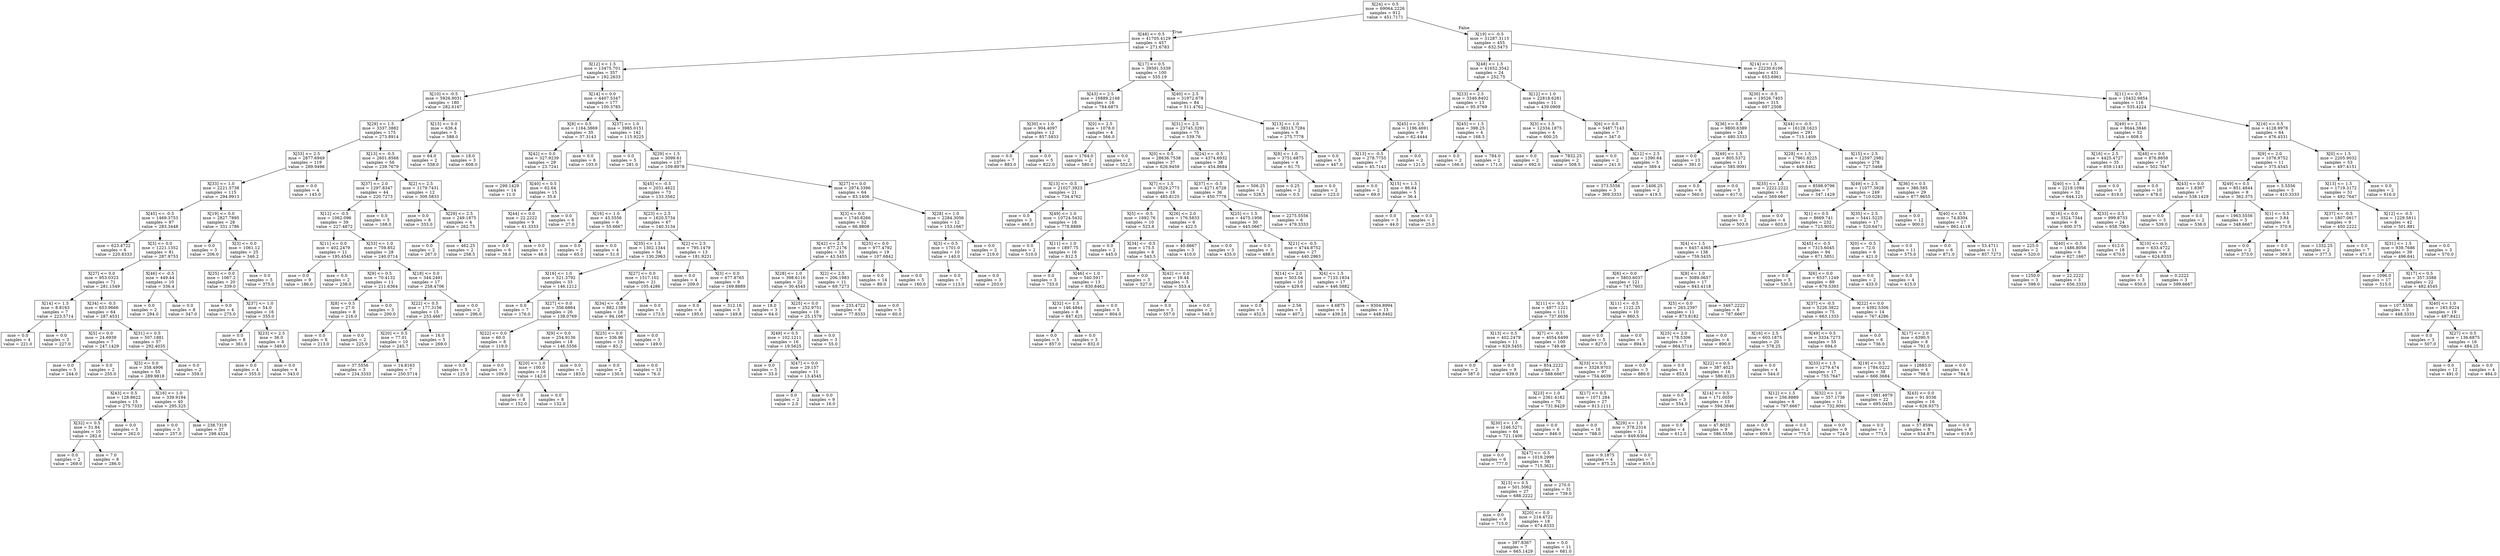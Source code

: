 digraph Tree {
node [shape=box] ;
0 [label="X[24] <= 0.5\nmse = 69064.2226\nsamples = 912\nvalue = 451.7171"] ;
1 [label="X[48] <= 0.5\nmse = 41705.4129\nsamples = 457\nvalue = 271.6783"] ;
0 -> 1 [labeldistance=2.5, labelangle=45, headlabel="True"] ;
2 [label="X[12] <= 1.5\nmse = 13475.701\nsamples = 357\nvalue = 192.2633"] ;
1 -> 2 ;
3 [label="X[10] <= -0.5\nmse = 5926.9031\nsamples = 180\nvalue = 282.6167"] ;
2 -> 3 ;
4 [label="X[29] <= 1.5\nmse = 3337.3882\nsamples = 175\nvalue = 273.8914"] ;
3 -> 4 ;
5 [label="X[33] <= 2.5\nmse = 2877.6949\nsamples = 119\nvalue = 289.9496"] ;
4 -> 5 ;
6 [label="X[33] <= 1.0\nmse = 2221.5738\nsamples = 115\nvalue = 294.9913"] ;
5 -> 6 ;
7 [label="X[45] <= -0.5\nmse = 1469.3753\nsamples = 87\nvalue = 283.3448"] ;
6 -> 7 ;
8 [label="mse = 623.4722\nsamples = 6\nvalue = 220.8333"] ;
7 -> 8 ;
9 [label="X[3] <= 0.0\nmse = 1221.1352\nsamples = 81\nvalue = 287.9753"] ;
7 -> 9 ;
10 [label="X[27] <= 0.0\nmse = 953.0323\nsamples = 71\nvalue = 281.1549"] ;
9 -> 10 ;
11 [label="X[14] <= 1.5\nmse = 8.8163\nsamples = 7\nvalue = 223.5714"] ;
10 -> 11 ;
12 [label="mse = 0.0\nsamples = 4\nvalue = 221.0"] ;
11 -> 12 ;
13 [label="mse = 0.0\nsamples = 3\nvalue = 227.0"] ;
11 -> 13 ;
14 [label="X[34] <= -0.5\nmse = 653.9666\nsamples = 64\nvalue = 287.4531"] ;
10 -> 14 ;
15 [label="X[5] <= 0.0\nmse = 24.6939\nsamples = 7\nvalue = 247.1429"] ;
14 -> 15 ;
16 [label="mse = 0.0\nsamples = 5\nvalue = 244.0"] ;
15 -> 16 ;
17 [label="mse = 0.0\nsamples = 2\nvalue = 255.0"] ;
15 -> 17 ;
18 [label="X[31] <= 0.5\nmse = 507.1881\nsamples = 57\nvalue = 292.4035"] ;
14 -> 18 ;
19 [label="X[5] <= 0.0\nmse = 358.4906\nsamples = 55\nvalue = 289.9818"] ;
18 -> 19 ;
20 [label="X[43] <= 0.5\nmse = 128.8622\nsamples = 15\nvalue = 275.7333"] ;
19 -> 20 ;
21 [label="X[32] <= 0.5\nmse = 51.84\nsamples = 10\nvalue = 282.6"] ;
20 -> 21 ;
22 [label="mse = 0.0\nsamples = 2\nvalue = 269.0"] ;
21 -> 22 ;
23 [label="mse = 7.0\nsamples = 8\nvalue = 286.0"] ;
21 -> 23 ;
24 [label="mse = 0.0\nsamples = 5\nvalue = 262.0"] ;
20 -> 24 ;
25 [label="X[16] <= 1.0\nmse = 339.9194\nsamples = 40\nvalue = 295.325"] ;
19 -> 25 ;
26 [label="mse = 0.0\nsamples = 3\nvalue = 257.0"] ;
25 -> 26 ;
27 [label="mse = 238.7319\nsamples = 37\nvalue = 298.4324"] ;
25 -> 27 ;
28 [label="mse = 0.0\nsamples = 2\nvalue = 359.0"] ;
18 -> 28 ;
29 [label="X[46] <= -0.5\nmse = 449.44\nsamples = 10\nvalue = 336.4"] ;
9 -> 29 ;
30 [label="mse = 0.0\nsamples = 2\nvalue = 294.0"] ;
29 -> 30 ;
31 [label="mse = 0.0\nsamples = 8\nvalue = 347.0"] ;
29 -> 31 ;
32 [label="X[19] <= 0.0\nmse = 2827.7895\nsamples = 28\nvalue = 331.1786"] ;
6 -> 32 ;
33 [label="mse = 0.0\nsamples = 3\nvalue = 206.0"] ;
32 -> 33 ;
34 [label="X[3] <= 0.0\nmse = 1061.12\nsamples = 25\nvalue = 346.2"] ;
32 -> 34 ;
35 [label="X[25] <= 0.0\nmse = 1067.2\nsamples = 20\nvalue = 339.0"] ;
34 -> 35 ;
36 [label="mse = 0.0\nsamples = 4\nvalue = 275.0"] ;
35 -> 36 ;
37 [label="X[37] <= 1.0\nmse = 54.0\nsamples = 16\nvalue = 355.0"] ;
35 -> 37 ;
38 [label="mse = 0.0\nsamples = 8\nvalue = 361.0"] ;
37 -> 38 ;
39 [label="X[23] <= 2.5\nmse = 36.0\nsamples = 8\nvalue = 349.0"] ;
37 -> 39 ;
40 [label="mse = 0.0\nsamples = 4\nvalue = 355.0"] ;
39 -> 40 ;
41 [label="mse = 0.0\nsamples = 4\nvalue = 343.0"] ;
39 -> 41 ;
42 [label="mse = 0.0\nsamples = 5\nvalue = 375.0"] ;
34 -> 42 ;
43 [label="mse = 0.0\nsamples = 4\nvalue = 145.0"] ;
5 -> 43 ;
44 [label="X[13] <= -0.5\nmse = 2601.8568\nsamples = 56\nvalue = 239.7679"] ;
4 -> 44 ;
45 [label="X[37] <= 2.0\nmse = 1297.8347\nsamples = 44\nvalue = 220.7273"] ;
44 -> 45 ;
46 [label="X[12] <= -0.5\nmse = 1062.096\nsamples = 39\nvalue = 227.4872"] ;
45 -> 46 ;
47 [label="X[11] <= 0.0\nmse = 402.2479\nsamples = 11\nvalue = 195.4545"] ;
46 -> 47 ;
48 [label="mse = 0.0\nsamples = 9\nvalue = 186.0"] ;
47 -> 48 ;
49 [label="mse = 0.0\nsamples = 2\nvalue = 238.0"] ;
47 -> 49 ;
50 [label="X[33] <= 1.0\nmse = 759.852\nsamples = 28\nvalue = 240.0714"] ;
46 -> 50 ;
51 [label="X[9] <= 0.5\nmse = 70.4132\nsamples = 11\nvalue = 211.6364"] ;
50 -> 51 ;
52 [label="X[8] <= 0.5\nmse = 27.0\nsamples = 8\nvalue = 216.0"] ;
51 -> 52 ;
53 [label="mse = 0.0\nsamples = 6\nvalue = 213.0"] ;
52 -> 53 ;
54 [label="mse = 0.0\nsamples = 2\nvalue = 225.0"] ;
52 -> 54 ;
55 [label="mse = 0.0\nsamples = 3\nvalue = 200.0"] ;
51 -> 55 ;
56 [label="X[18] <= 0.0\nmse = 344.2491\nsamples = 17\nvalue = 258.4706"] ;
50 -> 56 ;
57 [label="X[22] <= 0.5\nmse = 177.3156\nsamples = 15\nvalue = 253.4667"] ;
56 -> 57 ;
58 [label="X[20] <= 0.5\nmse = 77.01\nsamples = 10\nvalue = 245.7"] ;
57 -> 58 ;
59 [label="mse = 37.5556\nsamples = 3\nvalue = 234.3333"] ;
58 -> 59 ;
60 [label="mse = 14.8163\nsamples = 7\nvalue = 250.5714"] ;
58 -> 60 ;
61 [label="mse = 16.0\nsamples = 5\nvalue = 269.0"] ;
57 -> 61 ;
62 [label="mse = 0.0\nsamples = 2\nvalue = 296.0"] ;
56 -> 62 ;
63 [label="mse = 0.0\nsamples = 5\nvalue = 168.0"] ;
45 -> 63 ;
64 [label="X[2] <= 2.5\nmse = 1179.7431\nsamples = 12\nvalue = 309.5833"] ;
44 -> 64 ;
65 [label="mse = 0.0\nsamples = 8\nvalue = 333.0"] ;
64 -> 65 ;
66 [label="X[29] <= 2.5\nmse = 249.1875\nsamples = 4\nvalue = 262.75"] ;
64 -> 66 ;
67 [label="mse = 0.0\nsamples = 2\nvalue = 267.0"] ;
66 -> 67 ;
68 [label="mse = 462.25\nsamples = 2\nvalue = 258.5"] ;
66 -> 68 ;
69 [label="X[15] <= 0.0\nmse = 636.4\nsamples = 5\nvalue = 588.0"] ;
3 -> 69 ;
70 [label="mse = 64.0\nsamples = 2\nvalue = 558.0"] ;
69 -> 70 ;
71 [label="mse = 18.0\nsamples = 3\nvalue = 608.0"] ;
69 -> 71 ;
72 [label="X[14] <= 0.0\nmse = 4407.5347\nsamples = 177\nvalue = 100.3785"] ;
2 -> 72 ;
73 [label="X[8] <= 0.5\nmse = 1164.3869\nsamples = 35\nvalue = 37.3143"] ;
72 -> 73 ;
74 [label="X[42] <= 0.0\nmse = 327.9239\nsamples = 29\nvalue = 23.7241"] ;
73 -> 74 ;
75 [label="mse = 299.1429\nsamples = 14\nvalue = 11.0"] ;
74 -> 75 ;
76 [label="X[40] <= 0.5\nmse = 62.64\nsamples = 15\nvalue = 35.6"] ;
74 -> 76 ;
77 [label="X[44] <= 0.0\nmse = 22.2222\nsamples = 9\nvalue = 41.3333"] ;
76 -> 77 ;
78 [label="mse = 0.0\nsamples = 6\nvalue = 38.0"] ;
77 -> 78 ;
79 [label="mse = 0.0\nsamples = 3\nvalue = 48.0"] ;
77 -> 79 ;
80 [label="mse = 0.0\nsamples = 6\nvalue = 27.0"] ;
76 -> 80 ;
81 [label="mse = 0.0\nsamples = 6\nvalue = 103.0"] ;
73 -> 81 ;
82 [label="X[37] <= 1.0\nmse = 3985.0151\nsamples = 142\nvalue = 115.9225"] ;
72 -> 82 ;
83 [label="mse = 0.0\nsamples = 5\nvalue = 281.0"] ;
82 -> 83 ;
84 [label="X[29] <= 1.5\nmse = 3099.61\nsamples = 137\nvalue = 109.8978"] ;
82 -> 84 ;
85 [label="X[45] <= -0.5\nmse = 2031.4622\nsamples = 73\nvalue = 133.3562"] ;
84 -> 85 ;
86 [label="X[16] <= 1.0\nmse = 43.5556\nsamples = 6\nvalue = 55.6667"] ;
85 -> 86 ;
87 [label="mse = 0.0\nsamples = 2\nvalue = 65.0"] ;
86 -> 87 ;
88 [label="mse = 0.0\nsamples = 4\nvalue = 51.0"] ;
86 -> 88 ;
89 [label="X[23] <= 2.5\nmse = 1620.5734\nsamples = 67\nvalue = 140.3134"] ;
85 -> 89 ;
90 [label="X[35] <= 1.5\nmse = 1302.1344\nsamples = 54\nvalue = 130.2963"] ;
89 -> 90 ;
91 [label="X[16] <= 1.0\nmse = 521.3792\nsamples = 33\nvalue = 146.1212"] ;
90 -> 91 ;
92 [label="mse = 0.0\nsamples = 7\nvalue = 176.0"] ;
91 -> 92 ;
93 [label="X[27] <= 0.0\nmse = 356.6864\nsamples = 26\nvalue = 138.0769"] ;
91 -> 93 ;
94 [label="X[22] <= 0.0\nmse = 60.0\nsamples = 8\nvalue = 119.0"] ;
93 -> 94 ;
95 [label="mse = 0.0\nsamples = 5\nvalue = 125.0"] ;
94 -> 95 ;
96 [label="mse = 0.0\nsamples = 3\nvalue = 109.0"] ;
94 -> 96 ;
97 [label="X[9] <= 0.0\nmse = 254.9136\nsamples = 18\nvalue = 146.5556"] ;
93 -> 97 ;
98 [label="X[20] <= 1.0\nmse = 100.0\nsamples = 16\nvalue = 142.0"] ;
97 -> 98 ;
99 [label="mse = 0.0\nsamples = 8\nvalue = 152.0"] ;
98 -> 99 ;
100 [label="mse = 0.0\nsamples = 8\nvalue = 132.0"] ;
98 -> 100 ;
101 [label="mse = 0.0\nsamples = 2\nvalue = 183.0"] ;
97 -> 101 ;
102 [label="X[27] <= 0.0\nmse = 1517.102\nsamples = 21\nvalue = 105.4286"] ;
90 -> 102 ;
103 [label="X[34] <= -0.5\nmse = 882.1389\nsamples = 18\nvalue = 94.1667"] ;
102 -> 103 ;
104 [label="X[25] <= 0.0\nmse = 336.96\nsamples = 15\nvalue = 83.2"] ;
103 -> 104 ;
105 [label="mse = 0.0\nsamples = 2\nvalue = 130.0"] ;
104 -> 105 ;
106 [label="mse = 0.0\nsamples = 13\nvalue = 76.0"] ;
104 -> 106 ;
107 [label="mse = 0.0\nsamples = 3\nvalue = 149.0"] ;
103 -> 107 ;
108 [label="mse = 0.0\nsamples = 3\nvalue = 173.0"] ;
102 -> 108 ;
109 [label="X[2] <= 2.5\nmse = 795.1479\nsamples = 13\nvalue = 181.9231"] ;
89 -> 109 ;
110 [label="mse = 0.0\nsamples = 4\nvalue = 209.0"] ;
109 -> 110 ;
111 [label="X[3] <= 0.0\nmse = 677.8765\nsamples = 9\nvalue = 169.8889"] ;
109 -> 111 ;
112 [label="mse = 0.0\nsamples = 4\nvalue = 195.0"] ;
111 -> 112 ;
113 [label="mse = 312.16\nsamples = 5\nvalue = 149.8"] ;
111 -> 113 ;
114 [label="X[27] <= 0.0\nmse = 2974.3396\nsamples = 64\nvalue = 83.1406"] ;
84 -> 114 ;
115 [label="X[3] <= 0.0\nmse = 1740.8266\nsamples = 52\nvalue = 66.9808"] ;
114 -> 115 ;
116 [label="X[42] <= 2.5\nmse = 677.2176\nsamples = 33\nvalue = 43.5455"] ;
115 -> 116 ;
117 [label="X[28] <= 1.0\nmse = 398.6116\nsamples = 22\nvalue = 30.4545"] ;
116 -> 117 ;
118 [label="mse = 18.0\nsamples = 3\nvalue = 64.0"] ;
117 -> 118 ;
119 [label="X[25] <= 0.0\nmse = 252.9751\nsamples = 19\nvalue = 25.1579"] ;
117 -> 119 ;
120 [label="X[49] <= 0.5\nmse = 102.1211\nsamples = 16\nvalue = 19.5625"] ;
119 -> 120 ;
121 [label="mse = 0.0\nsamples = 5\nvalue = 33.0"] ;
120 -> 121 ;
122 [label="X[47] <= 0.0\nmse = 29.157\nsamples = 11\nvalue = 13.4545"] ;
120 -> 122 ;
123 [label="mse = 0.0\nsamples = 2\nvalue = 2.0"] ;
122 -> 123 ;
124 [label="mse = 0.0\nsamples = 9\nvalue = 16.0"] ;
122 -> 124 ;
125 [label="mse = 0.0\nsamples = 3\nvalue = 55.0"] ;
119 -> 125 ;
126 [label="X[2] <= 2.5\nmse = 206.1983\nsamples = 11\nvalue = 69.7273"] ;
116 -> 126 ;
127 [label="mse = 233.4722\nsamples = 6\nvalue = 77.8333"] ;
126 -> 127 ;
128 [label="mse = 0.0\nsamples = 5\nvalue = 60.0"] ;
126 -> 128 ;
129 [label="X[25] <= 0.0\nmse = 977.4792\nsamples = 19\nvalue = 107.6842"] ;
115 -> 129 ;
130 [label="mse = 0.0\nsamples = 14\nvalue = 89.0"] ;
129 -> 130 ;
131 [label="mse = 0.0\nsamples = 5\nvalue = 160.0"] ;
129 -> 131 ;
132 [label="X[28] <= 1.0\nmse = 2284.3056\nsamples = 12\nvalue = 153.1667"] ;
114 -> 132 ;
133 [label="X[3] <= 0.5\nmse = 1701.0\nsamples = 10\nvalue = 140.0"] ;
132 -> 133 ;
134 [label="mse = 0.0\nsamples = 7\nvalue = 113.0"] ;
133 -> 134 ;
135 [label="mse = 0.0\nsamples = 3\nvalue = 203.0"] ;
133 -> 135 ;
136 [label="mse = 0.0\nsamples = 2\nvalue = 219.0"] ;
132 -> 136 ;
137 [label="X[17] <= 0.5\nmse = 39591.5339\nsamples = 100\nvalue = 555.19"] ;
1 -> 137 ;
138 [label="X[43] <= 2.5\nmse = 16889.2148\nsamples = 16\nvalue = 784.6875"] ;
137 -> 138 ;
139 [label="X[30] <= 1.0\nmse = 904.4097\nsamples = 12\nvalue = 857.5833"] ;
138 -> 139 ;
140 [label="mse = 0.0\nsamples = 7\nvalue = 883.0"] ;
139 -> 140 ;
141 [label="mse = 0.0\nsamples = 5\nvalue = 822.0"] ;
139 -> 141 ;
142 [label="X[0] <= 2.5\nmse = 1078.0\nsamples = 4\nvalue = 566.0"] ;
138 -> 142 ;
143 [label="mse = 1764.0\nsamples = 2\nvalue = 580.0"] ;
142 -> 143 ;
144 [label="mse = 0.0\nsamples = 2\nvalue = 552.0"] ;
142 -> 144 ;
145 [label="X[40] <= 2.5\nmse = 31972.678\nsamples = 84\nvalue = 511.4762"] ;
137 -> 145 ;
146 [label="X[31] <= 2.5\nmse = 23745.3291\nsamples = 75\nvalue = 539.76"] ;
145 -> 146 ;
147 [label="X[0] <= 0.5\nmse = 28636.7538\nsamples = 37\nvalue = 626.9459"] ;
146 -> 147 ;
148 [label="X[13] <= -0.5\nmse = 21027.3923\nsamples = 21\nvalue = 734.4762"] ;
147 -> 148 ;
149 [label="mse = 0.0\nsamples = 3\nvalue = 468.0"] ;
148 -> 149 ;
150 [label="X[49] <= 1.0\nmse = 10724.5432\nsamples = 18\nvalue = 778.8889"] ;
148 -> 150 ;
151 [label="mse = 0.0\nsamples = 2\nvalue = 510.0"] ;
150 -> 151 ;
152 [label="X[11] <= 1.0\nmse = 1897.75\nsamples = 16\nvalue = 812.5"] ;
150 -> 152 ;
153 [label="mse = 0.0\nsamples = 3\nvalue = 733.0"] ;
152 -> 153 ;
154 [label="X[46] <= 1.0\nmse = 540.5917\nsamples = 13\nvalue = 830.8462"] ;
152 -> 154 ;
155 [label="X[32] <= 1.5\nmse = 146.4844\nsamples = 8\nvalue = 847.625"] ;
154 -> 155 ;
156 [label="mse = 0.0\nsamples = 5\nvalue = 857.0"] ;
155 -> 156 ;
157 [label="mse = 0.0\nsamples = 3\nvalue = 832.0"] ;
155 -> 157 ;
158 [label="mse = 0.0\nsamples = 5\nvalue = 804.0"] ;
154 -> 158 ;
159 [label="X[7] <= 1.5\nmse = 3529.2773\nsamples = 16\nvalue = 485.8125"] ;
147 -> 159 ;
160 [label="X[5] <= -0.5\nmse = 1692.76\nsamples = 10\nvalue = 523.8"] ;
159 -> 160 ;
161 [label="mse = 0.0\nsamples = 2\nvalue = 445.0"] ;
160 -> 161 ;
162 [label="X[34] <= -0.5\nmse = 175.5\nsamples = 8\nvalue = 543.5"] ;
160 -> 162 ;
163 [label="mse = 0.0\nsamples = 3\nvalue = 527.0"] ;
162 -> 163 ;
164 [label="X[42] <= 0.0\nmse = 19.44\nsamples = 5\nvalue = 553.4"] ;
162 -> 164 ;
165 [label="mse = 0.0\nsamples = 3\nvalue = 557.0"] ;
164 -> 165 ;
166 [label="mse = 0.0\nsamples = 2\nvalue = 548.0"] ;
164 -> 166 ;
167 [label="X[26] <= 2.0\nmse = 176.5833\nsamples = 6\nvalue = 422.5"] ;
159 -> 167 ;
168 [label="mse = 40.6667\nsamples = 3\nvalue = 410.0"] ;
167 -> 168 ;
169 [label="mse = 0.0\nsamples = 3\nvalue = 435.0"] ;
167 -> 169 ;
170 [label="X[24] <= -0.5\nmse = 4374.6932\nsamples = 38\nvalue = 454.8684"] ;
146 -> 170 ;
171 [label="X[37] <= -0.5\nmse = 4271.6728\nsamples = 36\nvalue = 450.7778"] ;
170 -> 171 ;
172 [label="X[25] <= 1.5\nmse = 4475.1956\nsamples = 30\nvalue = 445.0667"] ;
171 -> 172 ;
173 [label="mse = 0.0\nsamples = 3\nvalue = 488.0"] ;
172 -> 173 ;
174 [label="X[21] <= -0.5\nmse = 4744.8752\nsamples = 27\nvalue = 440.2963"] ;
172 -> 174 ;
175 [label="X[14] <= 2.0\nmse = 503.04\nsamples = 10\nvalue = 429.6"] ;
174 -> 175 ;
176 [label="mse = 0.0\nsamples = 5\nvalue = 452.0"] ;
175 -> 176 ;
177 [label="mse = 2.56\nsamples = 5\nvalue = 407.2"] ;
175 -> 177 ;
178 [label="X[4] <= 1.5\nmse = 7133.1834\nsamples = 17\nvalue = 446.5882"] ;
174 -> 178 ;
179 [label="mse = 4.6875\nsamples = 4\nvalue = 439.25"] ;
178 -> 179 ;
180 [label="mse = 9304.8994\nsamples = 13\nvalue = 448.8462"] ;
178 -> 180 ;
181 [label="mse = 2275.5556\nsamples = 6\nvalue = 479.3333"] ;
171 -> 181 ;
182 [label="mse = 506.25\nsamples = 2\nvalue = 528.5"] ;
170 -> 182 ;
183 [label="X[13] <= 1.0\nmse = 38313.7284\nsamples = 9\nvalue = 275.7778"] ;
145 -> 183 ;
184 [label="X[8] <= 1.0\nmse = 3751.6875\nsamples = 4\nvalue = 61.75"] ;
183 -> 184 ;
185 [label="mse = 0.25\nsamples = 2\nvalue = 0.5"] ;
184 -> 185 ;
186 [label="mse = 0.0\nsamples = 2\nvalue = 123.0"] ;
184 -> 186 ;
187 [label="mse = 0.0\nsamples = 5\nvalue = 447.0"] ;
183 -> 187 ;
188 [label="X[19] <= -0.5\nmse = 31287.3115\nsamples = 455\nvalue = 632.5473"] ;
0 -> 188 [labeldistance=2.5, labelangle=-45, headlabel="False"] ;
189 [label="X[48] <= 1.5\nmse = 41652.3542\nsamples = 24\nvalue = 252.75"] ;
188 -> 189 ;
190 [label="X[23] <= 2.5\nmse = 3346.8402\nsamples = 13\nvalue = 95.0769"] ;
189 -> 190 ;
191 [label="X[45] <= 2.5\nmse = 1196.4691\nsamples = 9\nvalue = 62.4444"] ;
190 -> 191 ;
192 [label="X[13] <= -0.5\nmse = 278.7755\nsamples = 7\nvalue = 45.7143"] ;
191 -> 192 ;
193 [label="mse = 0.0\nsamples = 2\nvalue = 69.0"] ;
192 -> 193 ;
194 [label="X[15] <= 1.5\nmse = 86.64\nsamples = 5\nvalue = 36.4"] ;
192 -> 194 ;
195 [label="mse = 0.0\nsamples = 3\nvalue = 44.0"] ;
194 -> 195 ;
196 [label="mse = 0.0\nsamples = 2\nvalue = 25.0"] ;
194 -> 196 ;
197 [label="mse = 0.0\nsamples = 2\nvalue = 121.0"] ;
191 -> 197 ;
198 [label="X[45] <= 1.5\nmse = 398.25\nsamples = 4\nvalue = 168.5"] ;
190 -> 198 ;
199 [label="mse = 0.0\nsamples = 2\nvalue = 166.0"] ;
198 -> 199 ;
200 [label="mse = 784.0\nsamples = 2\nvalue = 171.0"] ;
198 -> 200 ;
201 [label="X[12] <= 1.0\nmse = 22818.6281\nsamples = 11\nvalue = 439.0909"] ;
189 -> 201 ;
202 [label="X[3] <= 1.5\nmse = 12334.1875\nsamples = 4\nvalue = 600.25"] ;
201 -> 202 ;
203 [label="mse = 0.0\nsamples = 2\nvalue = 692.0"] ;
202 -> 203 ;
204 [label="mse = 7832.25\nsamples = 2\nvalue = 508.5"] ;
202 -> 204 ;
205 [label="X[6] <= 0.0\nmse = 5487.7143\nsamples = 7\nvalue = 347.0"] ;
201 -> 205 ;
206 [label="mse = 0.0\nsamples = 2\nvalue = 241.0"] ;
205 -> 206 ;
207 [label="X[12] <= 2.5\nmse = 1390.64\nsamples = 5\nvalue = 389.4"] ;
205 -> 207 ;
208 [label="mse = 373.5556\nsamples = 3\nvalue = 369.3333"] ;
207 -> 208 ;
209 [label="mse = 1406.25\nsamples = 2\nvalue = 419.5"] ;
207 -> 209 ;
210 [label="X[14] <= 1.5\nmse = 22230.6106\nsamples = 431\nvalue = 653.6961"] ;
188 -> 210 ;
211 [label="X[30] <= -0.5\nmse = 19526.7403\nsamples = 315\nvalue = 697.2508"] ;
210 -> 211 ;
212 [label="X[36] <= 0.5\nmse = 9800.6389\nsamples = 24\nvalue = 480.3333"] ;
211 -> 212 ;
213 [label="mse = 0.0\nsamples = 13\nvalue = 391.0"] ;
212 -> 213 ;
214 [label="X[49] <= 1.5\nmse = 805.5372\nsamples = 11\nvalue = 585.9091"] ;
212 -> 214 ;
215 [label="mse = 0.0\nsamples = 6\nvalue = 560.0"] ;
214 -> 215 ;
216 [label="mse = 0.0\nsamples = 5\nvalue = 617.0"] ;
214 -> 216 ;
217 [label="X[44] <= -0.5\nmse = 16128.1623\nsamples = 291\nvalue = 715.1409"] ;
211 -> 217 ;
218 [label="X[28] <= 1.5\nmse = 17961.8225\nsamples = 13\nvalue = 449.8462"] ;
217 -> 218 ;
219 [label="X[35] <= 1.5\nmse = 2222.2222\nsamples = 6\nvalue = 569.6667"] ;
218 -> 219 ;
220 [label="mse = 0.0\nsamples = 2\nvalue = 503.0"] ;
219 -> 220 ;
221 [label="mse = 0.0\nsamples = 4\nvalue = 603.0"] ;
219 -> 221 ;
222 [label="mse = 8598.9796\nsamples = 7\nvalue = 347.1429"] ;
218 -> 222 ;
223 [label="X[15] <= 2.5\nmse = 12597.2982\nsamples = 278\nvalue = 727.5468"] ;
217 -> 223 ;
224 [label="X[49] <= 2.5\nmse = 11077.3928\nsamples = 249\nvalue = 710.0281"] ;
223 -> 224 ;
225 [label="X[1] <= 0.5\nmse = 8669.741\nsamples = 232\nvalue = 723.9052"] ;
224 -> 225 ;
226 [label="X[4] <= 1.5\nmse = 6457.4365\nsamples = 138\nvalue = 759.5435"] ;
225 -> 226 ;
227 [label="X[6] <= 0.0\nmse = 5803.6037\nsamples = 121\nvalue = 747.7603"] ;
226 -> 227 ;
228 [label="X[11] <= -0.5\nmse = 4977.1221\nsamples = 111\nvalue = 737.6036"] ;
227 -> 228 ;
229 [label="X[13] <= 0.5\nmse = 402.2479\nsamples = 11\nvalue = 629.5455"] ;
228 -> 229 ;
230 [label="mse = 0.0\nsamples = 2\nvalue = 587.0"] ;
229 -> 230 ;
231 [label="mse = 0.0\nsamples = 9\nvalue = 639.0"] ;
229 -> 231 ;
232 [label="X[7] <= -0.5\nmse = 4054.6499\nsamples = 100\nvalue = 749.49"] ;
228 -> 232 ;
233 [label="mse = 854.2222\nsamples = 3\nvalue = 588.6667"] ;
232 -> 233 ;
234 [label="X[33] <= 0.5\nmse = 3328.9703\nsamples = 97\nvalue = 754.4639"] ;
232 -> 234 ;
235 [label="X[23] <= 1.0\nmse = 2361.4182\nsamples = 70\nvalue = 731.8429"] ;
234 -> 235 ;
236 [label="X[30] <= 1.0\nmse = 1246.5271\nsamples = 64\nvalue = 721.1406"] ;
235 -> 236 ;
237 [label="mse = 0.0\nsamples = 6\nvalue = 777.0"] ;
236 -> 237 ;
238 [label="X[47] <= -0.5\nmse = 1019.2999\nsamples = 58\nvalue = 715.3621"] ;
236 -> 238 ;
239 [label="X[15] <= 0.5\nmse = 501.5062\nsamples = 27\nvalue = 688.2222"] ;
238 -> 239 ;
240 [label="mse = 0.0\nsamples = 9\nvalue = 715.0"] ;
239 -> 240 ;
241 [label="X[20] <= 0.0\nmse = 214.4722\nsamples = 18\nvalue = 674.8333"] ;
239 -> 241 ;
242 [label="mse = 397.8367\nsamples = 7\nvalue = 665.1429"] ;
241 -> 242 ;
243 [label="mse = 0.0\nsamples = 11\nvalue = 681.0"] ;
241 -> 243 ;
244 [label="mse = 270.0\nsamples = 31\nvalue = 739.0"] ;
238 -> 244 ;
245 [label="mse = 0.0\nsamples = 6\nvalue = 846.0"] ;
235 -> 245 ;
246 [label="X[17] <= 0.5\nmse = 1071.284\nsamples = 27\nvalue = 813.1111"] ;
234 -> 246 ;
247 [label="mse = 0.0\nsamples = 16\nvalue = 788.0"] ;
246 -> 247 ;
248 [label="X[29] <= 1.5\nmse = 378.2314\nsamples = 11\nvalue = 849.6364"] ;
246 -> 248 ;
249 [label="mse = 9.1875\nsamples = 4\nvalue = 875.25"] ;
248 -> 249 ;
250 [label="mse = 0.0\nsamples = 7\nvalue = 835.0"] ;
248 -> 250 ;
251 [label="X[11] <= -0.5\nmse = 1122.25\nsamples = 10\nvalue = 860.5"] ;
227 -> 251 ;
252 [label="mse = 0.0\nsamples = 5\nvalue = 827.0"] ;
251 -> 252 ;
253 [label="mse = 0.0\nsamples = 5\nvalue = 894.0"] ;
251 -> 253 ;
254 [label="X[8] <= 1.0\nmse = 3089.0657\nsamples = 17\nvalue = 843.4118"] ;
226 -> 254 ;
255 [label="X[5] <= 0.0\nmse = 263.2397\nsamples = 11\nvalue = 873.8182"] ;
254 -> 255 ;
256 [label="X[25] <= 2.0\nmse = 178.5306\nsamples = 7\nvalue = 864.5714"] ;
255 -> 256 ;
257 [label="mse = 0.0\nsamples = 3\nvalue = 880.0"] ;
256 -> 257 ;
258 [label="mse = 0.0\nsamples = 4\nvalue = 853.0"] ;
256 -> 258 ;
259 [label="mse = 0.0\nsamples = 4\nvalue = 890.0"] ;
255 -> 259 ;
260 [label="mse = 3467.2222\nsamples = 6\nvalue = 787.6667"] ;
254 -> 260 ;
261 [label="X[45] <= -0.5\nmse = 7315.6045\nsamples = 94\nvalue = 671.5851"] ;
225 -> 261 ;
262 [label="mse = 0.0\nsamples = 5\nvalue = 530.0"] ;
261 -> 262 ;
263 [label="X[6] <= 0.0\nmse = 6537.1249\nsamples = 89\nvalue = 679.5393"] ;
261 -> 263 ;
264 [label="X[37] <= -0.5\nmse = 5226.3822\nsamples = 75\nvalue = 663.1333"] ;
263 -> 264 ;
265 [label="X[16] <= 2.5\nmse = 603.1875\nsamples = 20\nvalue = 578.25"] ;
264 -> 265 ;
266 [label="X[22] <= 0.5\nmse = 387.4023\nsamples = 16\nvalue = 586.8125"] ;
265 -> 266 ;
267 [label="mse = 0.0\nsamples = 3\nvalue = 554.0"] ;
266 -> 267 ;
268 [label="X[14] <= 0.5\nmse = 171.0059\nsamples = 13\nvalue = 594.3846"] ;
266 -> 268 ;
269 [label="mse = 0.0\nsamples = 4\nvalue = 612.0"] ;
268 -> 269 ;
270 [label="mse = 47.8025\nsamples = 9\nvalue = 586.5556"] ;
268 -> 270 ;
271 [label="mse = 0.0\nsamples = 4\nvalue = 544.0"] ;
265 -> 271 ;
272 [label="X[49] <= 0.5\nmse = 3334.7273\nsamples = 55\nvalue = 694.0"] ;
264 -> 272 ;
273 [label="X[33] <= 1.5\nmse = 1279.474\nsamples = 17\nvalue = 755.7647"] ;
272 -> 273 ;
274 [label="X[12] <= 1.5\nmse = 256.8889\nsamples = 6\nvalue = 797.6667"] ;
273 -> 274 ;
275 [label="mse = 0.0\nsamples = 4\nvalue = 809.0"] ;
274 -> 275 ;
276 [label="mse = 0.0\nsamples = 2\nvalue = 775.0"] ;
274 -> 276 ;
277 [label="X[32] <= 1.0\nmse = 357.1736\nsamples = 11\nvalue = 732.9091"] ;
273 -> 277 ;
278 [label="mse = 0.0\nsamples = 9\nvalue = 724.0"] ;
277 -> 278 ;
279 [label="mse = 0.0\nsamples = 2\nvalue = 773.0"] ;
277 -> 279 ;
280 [label="X[19] <= 0.5\nmse = 1784.0222\nsamples = 38\nvalue = 666.3684"] ;
272 -> 280 ;
281 [label="mse = 1061.4979\nsamples = 22\nvalue = 695.0455"] ;
280 -> 281 ;
282 [label="X[43] <= 0.0\nmse = 91.9336\nsamples = 16\nvalue = 626.9375"] ;
280 -> 282 ;
283 [label="mse = 57.8594\nsamples = 8\nvalue = 634.875"] ;
282 -> 283 ;
284 [label="mse = 0.0\nsamples = 8\nvalue = 619.0"] ;
282 -> 284 ;
285 [label="X[22] <= 0.0\nmse = 4392.5306\nsamples = 14\nvalue = 767.4286"] ;
263 -> 285 ;
286 [label="mse = 0.0\nsamples = 6\nvalue = 736.0"] ;
285 -> 286 ;
287 [label="X[17] <= 2.0\nmse = 6390.5\nsamples = 8\nvalue = 791.0"] ;
285 -> 287 ;
288 [label="mse = 12683.0\nsamples = 4\nvalue = 798.0"] ;
287 -> 288 ;
289 [label="mse = 0.0\nsamples = 4\nvalue = 784.0"] ;
287 -> 289 ;
290 [label="X[35] <= 2.5\nmse = 5441.5225\nsamples = 17\nvalue = 520.6471"] ;
224 -> 290 ;
291 [label="X[0] <= -0.5\nmse = 72.0\nsamples = 6\nvalue = 421.0"] ;
290 -> 291 ;
292 [label="mse = 0.0\nsamples = 2\nvalue = 433.0"] ;
291 -> 292 ;
293 [label="mse = 0.0\nsamples = 4\nvalue = 415.0"] ;
291 -> 293 ;
294 [label="mse = 0.0\nsamples = 11\nvalue = 575.0"] ;
290 -> 294 ;
295 [label="X[36] <= 0.5\nmse = 386.585\nsamples = 29\nvalue = 877.9655"] ;
223 -> 295 ;
296 [label="mse = 0.0\nsamples = 12\nvalue = 900.0"] ;
295 -> 296 ;
297 [label="X[40] <= 0.5\nmse = 74.8304\nsamples = 17\nvalue = 862.4118"] ;
295 -> 297 ;
298 [label="mse = 0.0\nsamples = 6\nvalue = 871.0"] ;
297 -> 298 ;
299 [label="mse = 53.4711\nsamples = 11\nvalue = 857.7273"] ;
297 -> 299 ;
300 [label="X[11] <= 0.5\nmse = 10432.9854\nsamples = 116\nvalue = 535.4224"] ;
210 -> 300 ;
301 [label="X[49] <= 2.5\nmse = 8644.3846\nsamples = 52\nvalue = 608.0"] ;
300 -> 301 ;
302 [label="X[16] <= 2.5\nmse = 4425.4727\nsamples = 35\nvalue = 659.1143"] ;
301 -> 302 ;
303 [label="X[40] <= 1.5\nmse = 2219.1094\nsamples = 32\nvalue = 644.125"] ;
302 -> 303 ;
304 [label="X[16] <= 0.0\nmse = 3324.7344\nsamples = 8\nvalue = 600.375"] ;
303 -> 304 ;
305 [label="mse = 225.0\nsamples = 2\nvalue = 520.0"] ;
304 -> 305 ;
306 [label="X[40] <= -0.5\nmse = 1486.8056\nsamples = 6\nvalue = 627.1667"] ;
304 -> 306 ;
307 [label="mse = 1250.0\nsamples = 3\nvalue = 598.0"] ;
306 -> 307 ;
308 [label="mse = 22.2222\nsamples = 3\nvalue = 656.3333"] ;
306 -> 308 ;
309 [label="X[33] <= 0.5\nmse = 999.8733\nsamples = 24\nvalue = 658.7083"] ;
303 -> 309 ;
310 [label="mse = 612.0\nsamples = 18\nvalue = 670.0"] ;
309 -> 310 ;
311 [label="X[10] <= 0.5\nmse = 633.4722\nsamples = 6\nvalue = 624.8333"] ;
309 -> 311 ;
312 [label="mse = 0.0\nsamples = 3\nvalue = 650.0"] ;
311 -> 312 ;
313 [label="mse = 0.2222\nsamples = 3\nvalue = 599.6667"] ;
311 -> 313 ;
314 [label="mse = 0.0\nsamples = 3\nvalue = 819.0"] ;
302 -> 314 ;
315 [label="X[48] <= 0.0\nmse = 876.8858\nsamples = 17\nvalue = 502.7647"] ;
301 -> 315 ;
316 [label="mse = 0.0\nsamples = 10\nvalue = 478.0"] ;
315 -> 316 ;
317 [label="X[43] <= 0.0\nmse = 1.8367\nsamples = 7\nvalue = 538.1429"] ;
315 -> 317 ;
318 [label="mse = 0.0\nsamples = 5\nvalue = 539.0"] ;
317 -> 318 ;
319 [label="mse = 0.0\nsamples = 2\nvalue = 536.0"] ;
317 -> 319 ;
320 [label="X[16] <= 0.5\nmse = 4128.9978\nsamples = 64\nvalue = 476.4531"] ;
300 -> 320 ;
321 [label="X[9] <= 2.0\nmse = 1076.9752\nsamples = 11\nvalue = 375.4545"] ;
320 -> 321 ;
322 [label="X[49] <= 0.5\nmse = 851.4844\nsamples = 8\nvalue = 362.375"] ;
321 -> 322 ;
323 [label="mse = 1963.5556\nsamples = 3\nvalue = 348.6667"] ;
322 -> 323 ;
324 [label="X[1] <= 0.5\nmse = 3.84\nsamples = 5\nvalue = 370.6"] ;
322 -> 324 ;
325 [label="mse = 0.0\nsamples = 2\nvalue = 373.0"] ;
324 -> 325 ;
326 [label="mse = 0.0\nsamples = 3\nvalue = 369.0"] ;
324 -> 326 ;
327 [label="mse = 5.5556\nsamples = 3\nvalue = 410.3333"] ;
321 -> 327 ;
328 [label="X[0] <= 1.5\nmse = 2205.9032\nsamples = 53\nvalue = 497.4151"] ;
320 -> 328 ;
329 [label="X[13] <= 1.5\nmse = 1719.3172\nsamples = 51\nvalue = 492.7647"] ;
328 -> 329 ;
330 [label="X[37] <= -0.5\nmse = 1807.0617\nsamples = 9\nvalue = 450.2222"] ;
329 -> 330 ;
331 [label="mse = 1332.25\nsamples = 2\nvalue = 377.5"] ;
330 -> 331 ;
332 [label="mse = 0.0\nsamples = 7\nvalue = 471.0"] ;
330 -> 332 ;
333 [label="X[12] <= -0.5\nmse = 1229.5811\nsamples = 42\nvalue = 501.881"] ;
329 -> 333 ;
334 [label="X[31] <= 1.5\nmse = 939.7686\nsamples = 39\nvalue = 496.641"] ;
333 -> 334 ;
335 [label="mse = 1096.0\nsamples = 17\nvalue = 515.0"] ;
334 -> 335 ;
336 [label="X[17] <= 0.5\nmse = 357.3388\nsamples = 22\nvalue = 482.4545"] ;
334 -> 336 ;
337 [label="mse = 107.5556\nsamples = 3\nvalue = 448.3333"] ;
336 -> 337 ;
338 [label="X[40] <= 1.0\nmse = 183.9224\nsamples = 19\nvalue = 487.8421"] ;
336 -> 338 ;
339 [label="mse = 0.0\nsamples = 3\nvalue = 507.0"] ;
338 -> 339 ;
340 [label="X[27] <= 0.5\nmse = 136.6875\nsamples = 16\nvalue = 484.25"] ;
338 -> 340 ;
341 [label="mse = 0.0\nsamples = 12\nvalue = 491.0"] ;
340 -> 341 ;
342 [label="mse = 0.0\nsamples = 4\nvalue = 464.0"] ;
340 -> 342 ;
343 [label="mse = 0.0\nsamples = 3\nvalue = 570.0"] ;
333 -> 343 ;
344 [label="mse = 0.0\nsamples = 2\nvalue = 616.0"] ;
328 -> 344 ;
}